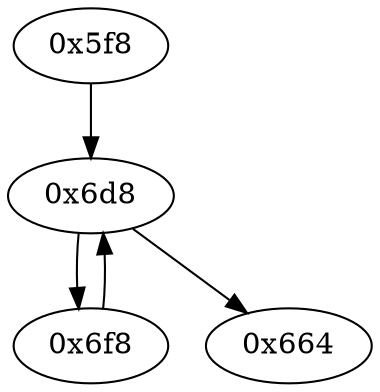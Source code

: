 strict digraph "" {
	graph ["edge"="{}",
		file="/Users/mark/Documents//论文//第二篇论文//2018-08-24交论文后的备份/2019/CFG/small-programs/1b-4-1-0-0-dc-1-1-0/1528_\
recovered.dot",
		"graph"="{u'file': u'/Users/mark/Documents//\u8bba\u6587//\u7b2c\u4e8c\u7bc7\u8bba\u6587//2018-08-24\u4ea4\u8bba\u6587\u540e\u7684\u5907\u4efd/\
2019/CFG/small-programs/1b-4-1-0-0-dc-1-1-0/1528_recovered.dot'}",
		"node"="{u'opcode': u''}"
	];
	"0x6d8"	 [opcode="[u'str', u'str', u'ldr', u'ldr', u'ldr', u'cmp', u'mov', u'b']"];
	"0x6f8"	 [opcode="[u'ldr', u'ldr', u'add', u'str', u'ldr', u'b']"];
	"0x6d8" -> "0x6f8";
	"0x664"	 [opcode="[u'ldr', u'mov', u'bl', u'ldr', u'b']"];
	"0x6d8" -> "0x664";
	"0x6f8" -> "0x6d8";
	"0x5f8"	 [opcode="[u'push', u'add', u'sub', u'ldr', u'mov', u'ldr', u'ldr', u'add', u'b']"];
	"0x5f8" -> "0x6d8";
}
